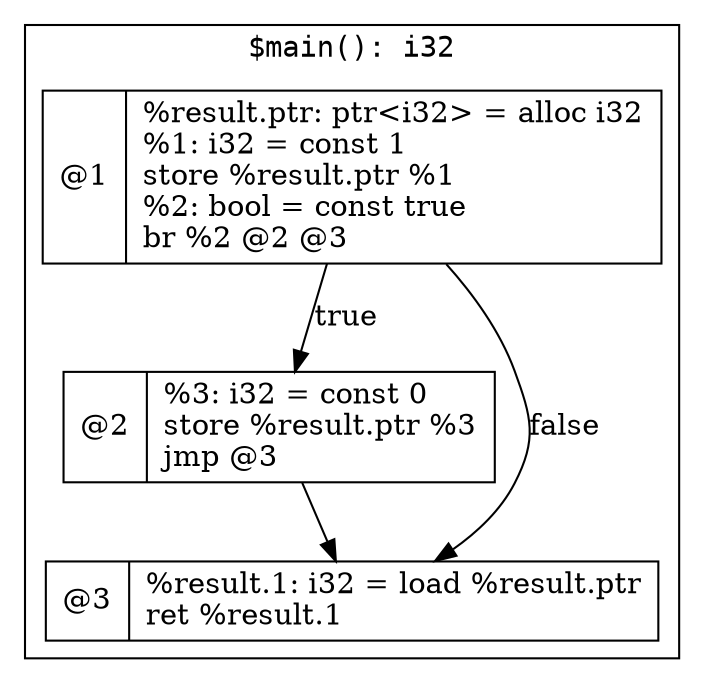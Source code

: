 digraph {
   fontname=monospace
   node [shape=record]

   subgraph cluster_0 {
      label="$main(): i32"

      "$main@1" [label="@1|%result.ptr: ptr&lt;i32&gt; = alloc i32\l%1: i32 = const 1\lstore %result.ptr %1\l%2: bool = const true\lbr %2 @2 @3\l"]
      "$main@1" -> "$main@2" [label="true"]
      "$main@1" -> "$main@3" [label="false"]

      "$main@2" [label="@2|%3: i32 = const 0\lstore %result.ptr %3\ljmp @3\l"]
      "$main@2" -> "$main@3"

      "$main@3" [label="@3|%result.1: i32 = load %result.ptr\lret %result.1\l"]
   }
}

